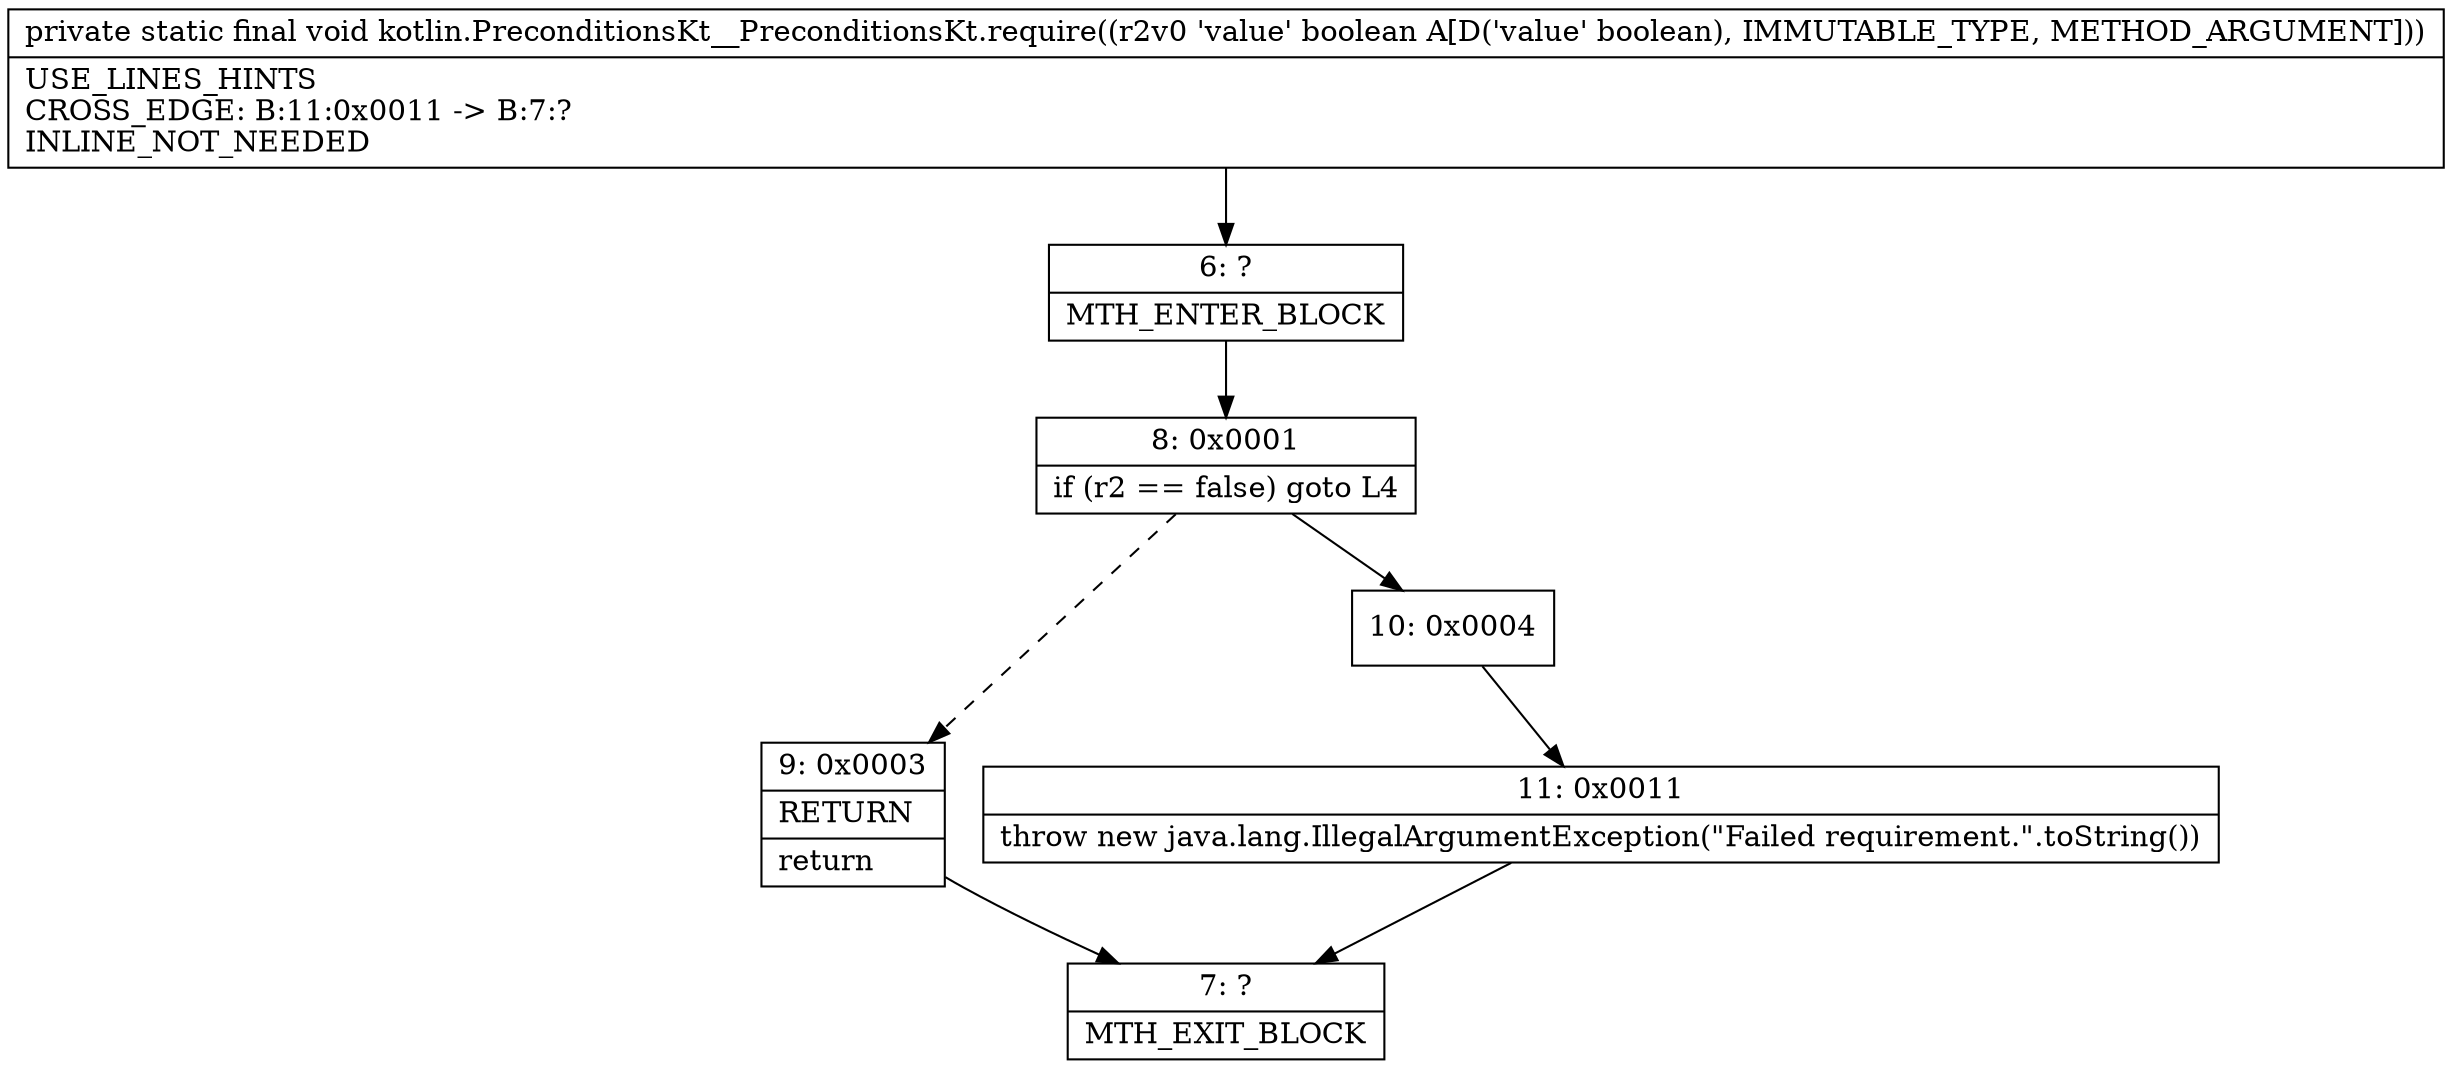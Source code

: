 digraph "CFG forkotlin.PreconditionsKt__PreconditionsKt.require(Z)V" {
Node_6 [shape=record,label="{6\:\ ?|MTH_ENTER_BLOCK\l}"];
Node_8 [shape=record,label="{8\:\ 0x0001|if (r2 == false) goto L4\l}"];
Node_9 [shape=record,label="{9\:\ 0x0003|RETURN\l|return\l}"];
Node_7 [shape=record,label="{7\:\ ?|MTH_EXIT_BLOCK\l}"];
Node_10 [shape=record,label="{10\:\ 0x0004}"];
Node_11 [shape=record,label="{11\:\ 0x0011|throw new java.lang.IllegalArgumentException(\"Failed requirement.\".toString())\l}"];
MethodNode[shape=record,label="{private static final void kotlin.PreconditionsKt__PreconditionsKt.require((r2v0 'value' boolean A[D('value' boolean), IMMUTABLE_TYPE, METHOD_ARGUMENT]))  | USE_LINES_HINTS\lCROSS_EDGE: B:11:0x0011 \-\> B:7:?\lINLINE_NOT_NEEDED\l}"];
MethodNode -> Node_6;Node_6 -> Node_8;
Node_8 -> Node_9[style=dashed];
Node_8 -> Node_10;
Node_9 -> Node_7;
Node_10 -> Node_11;
Node_11 -> Node_7;
}

